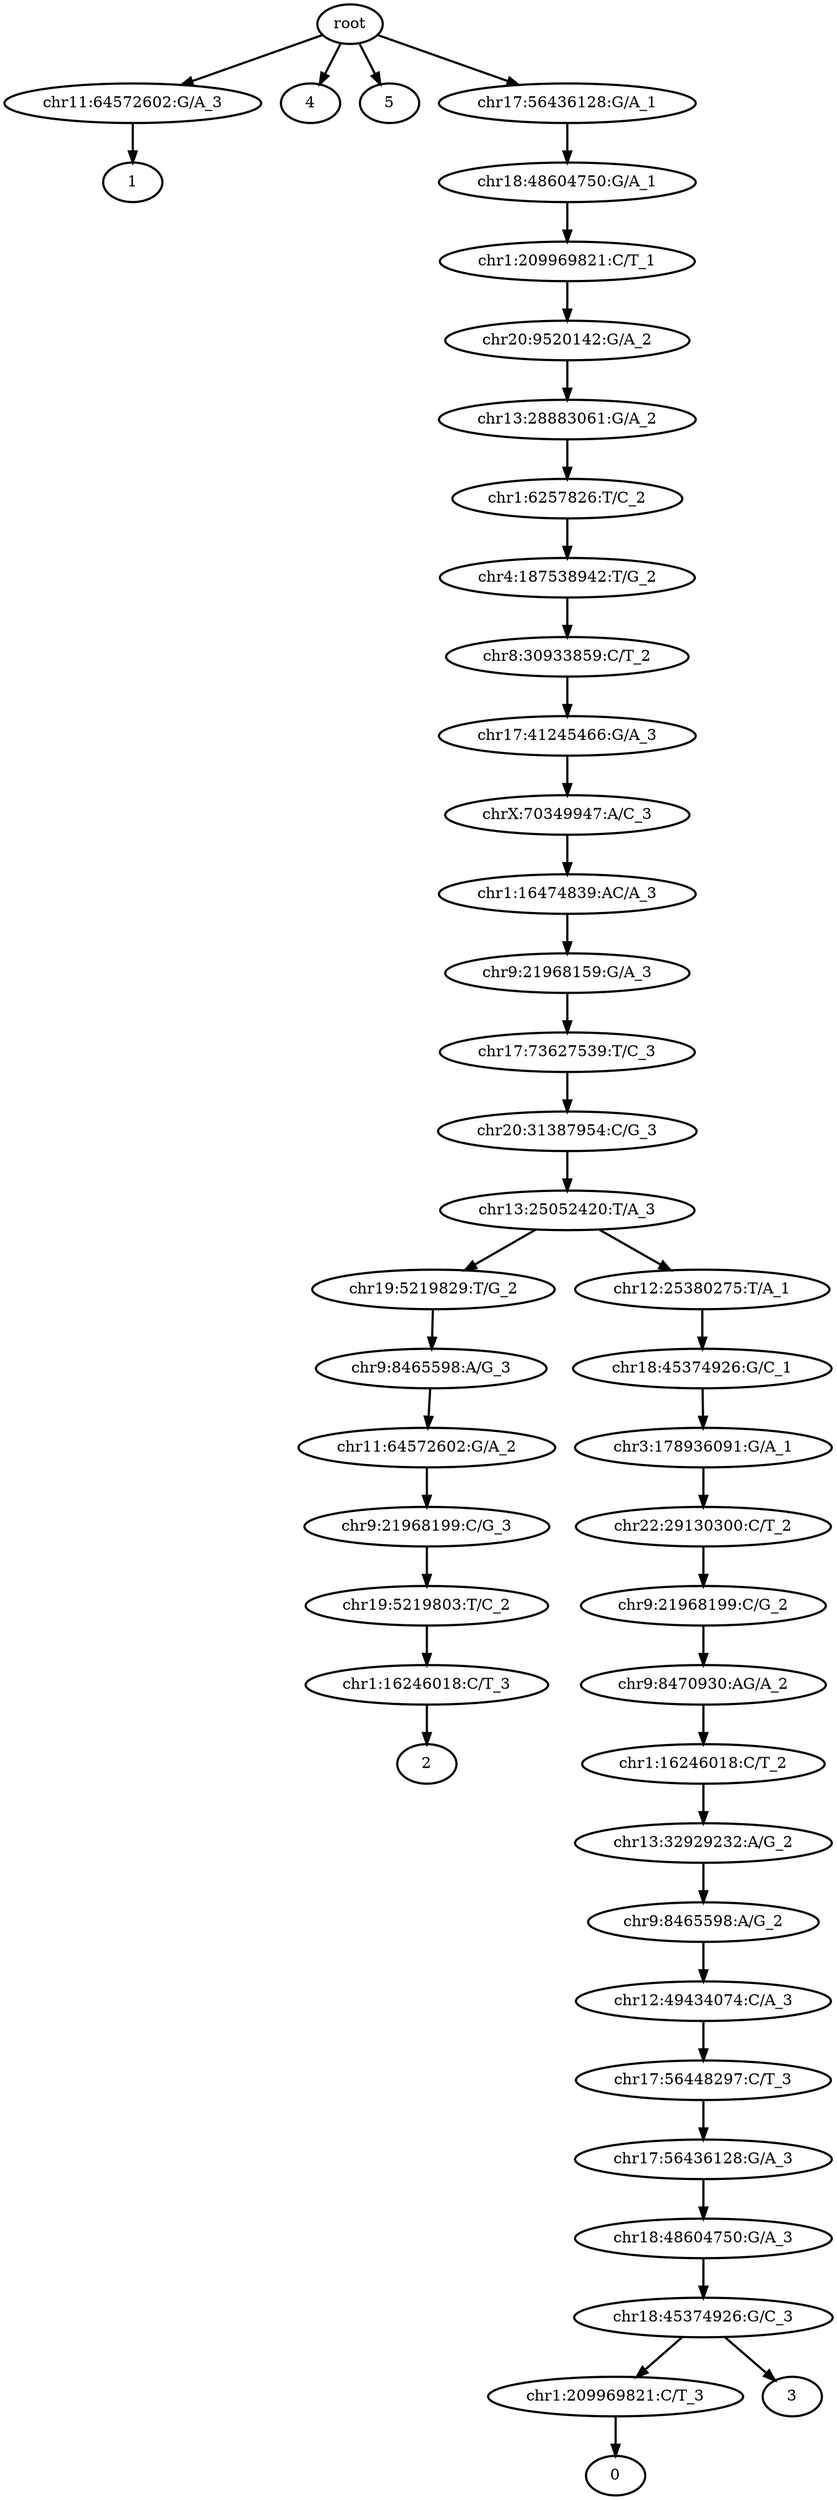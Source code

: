 digraph N {
	overlap="false"
	rankdir="TB"
	0 [label="root", style="bold"];
	1 [label="chr1:209969821:C/T_3", style="bold"];
	2 [label="0", style="bold"];
	3 [label="chr11:64572602:G/A_3", style="bold"];
	4 [label="1", style="bold"];
	5 [label="chr19:5219829:T/G_2", style="bold"];
	6 [label="chr9:8465598:A/G_3", style="bold"];
	7 [label="chr11:64572602:G/A_2", style="bold"];
	8 [label="chr9:21968199:C/G_3", style="bold"];
	9 [label="chr19:5219803:T/C_2", style="bold"];
	10 [label="chr1:16246018:C/T_3", style="bold"];
	11 [label="2", style="bold"];
	12 [label="3", style="bold"];
	13 [label="4", style="bold"];
	14 [label="5", style="bold"];
	15 [label="chr20:9520142:G/A_2", style="bold"];
	16 [label="chr13:28883061:G/A_2", style="bold"];
	17 [label="chr1:6257826:T/C_2", style="bold"];
	18 [label="chr4:187538942:T/G_2", style="bold"];
	19 [label="chr8:30933859:C/T_2", style="bold"];
	20 [label="chr17:41245466:G/A_3", style="bold"];
	21 [label="chrX:70349947:A/C_3", style="bold"];
	22 [label="chr1:16474839:AC/A_3", style="bold"];
	23 [label="chr9:21968159:G/A_3", style="bold"];
	24 [label="chr17:73627539:T/C_3", style="bold"];
	25 [label="chr20:31387954:C/G_3", style="bold"];
	26 [label="chr13:25052420:T/A_3", style="bold"];
	27 [label="chr22:29130300:C/T_2", style="bold"];
	28 [label="chr9:21968199:C/G_2", style="bold"];
	29 [label="chr9:8470930:AG/A_2", style="bold"];
	30 [label="chr1:16246018:C/T_2", style="bold"];
	31 [label="chr13:32929232:A/G_2", style="bold"];
	32 [label="chr9:8465598:A/G_2", style="bold"];
	33 [label="chr12:49434074:C/A_3", style="bold"];
	34 [label="chr17:56448297:C/T_3", style="bold"];
	35 [label="chr17:56436128:G/A_3", style="bold"];
	36 [label="chr18:48604750:G/A_3", style="bold"];
	37 [label="chr18:45374926:G/C_3", style="bold"];
	38 [label="chr17:56436128:G/A_1", style="bold"];
	39 [label="chr18:48604750:G/A_1", style="bold"];
	40 [label="chr1:209969821:C/T_1", style="bold"];
	41 [label="chr12:25380275:T/A_1", style="bold"];
	42 [label="chr18:45374926:G/C_1", style="bold"];
	43 [label="chr3:178936091:G/A_1", style="bold"];
	0 -> 3 [style="bold"];
	0 -> 13 [style="bold"];
	0 -> 14 [style="bold"];
	0 -> 38 [style="bold"];
	1 -> 2 [style="bold"];
	3 -> 4 [style="bold"];
	5 -> 6 [style="bold"];
	6 -> 7 [style="bold"];
	7 -> 8 [style="bold"];
	8 -> 9 [style="bold"];
	9 -> 10 [style="bold"];
	10 -> 11 [style="bold"];
	15 -> 16 [style="bold"];
	16 -> 17 [style="bold"];
	17 -> 18 [style="bold"];
	18 -> 19 [style="bold"];
	19 -> 20 [style="bold"];
	20 -> 21 [style="bold"];
	21 -> 22 [style="bold"];
	22 -> 23 [style="bold"];
	23 -> 24 [style="bold"];
	24 -> 25 [style="bold"];
	25 -> 26 [style="bold"];
	26 -> 5 [style="bold"];
	26 -> 41 [style="bold"];
	27 -> 28 [style="bold"];
	28 -> 29 [style="bold"];
	29 -> 30 [style="bold"];
	30 -> 31 [style="bold"];
	31 -> 32 [style="bold"];
	32 -> 33 [style="bold"];
	33 -> 34 [style="bold"];
	34 -> 35 [style="bold"];
	35 -> 36 [style="bold"];
	36 -> 37 [style="bold"];
	37 -> 1 [style="bold"];
	37 -> 12 [style="bold"];
	38 -> 39 [style="bold"];
	39 -> 40 [style="bold"];
	40 -> 15 [style="bold"];
	41 -> 42 [style="bold"];
	42 -> 43 [style="bold"];
	43 -> 27 [style="bold"];
}